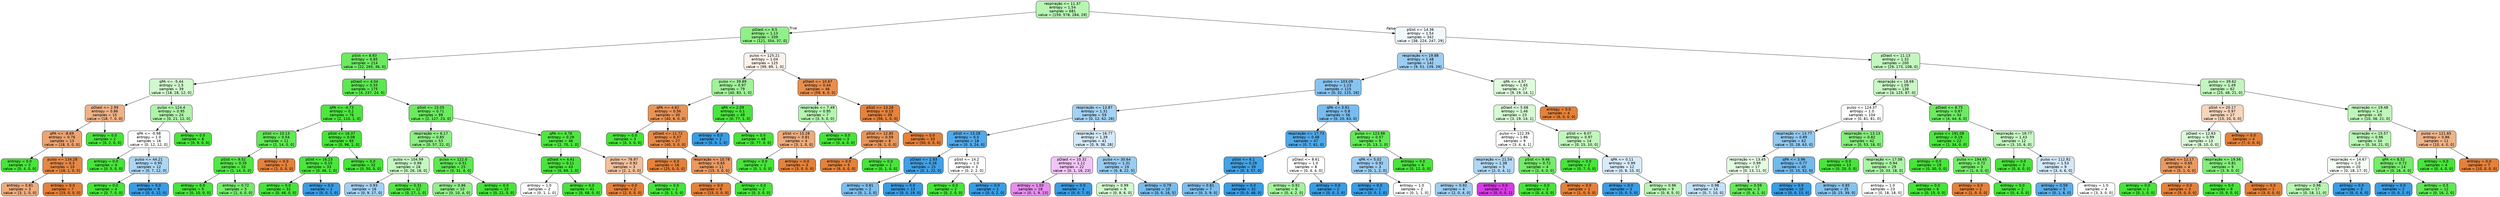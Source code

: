 digraph Tree {
node [shape=box, style="filled, rounded", color="black", fontname="helvetica"] ;
edge [fontname="helvetica"] ;
0 [label="respiração <= 11.37\nentropy = 1.54\nsamples = 681\nvalue = [159, 578, 284, 29]", fillcolor="#b8f5b3"] ;
1 [label="pDiast <= 9.5\nentropy = 1.13\nsamples = 339\nvalue = [121, 354, 37, 0]", fillcolor="#91f089"] ;
0 -> 1 [labeldistance=2.5, labelangle=45, headlabel="True"] ;
2 [label="pSist <= 8.83\nentropy = 0.85\nsamples = 214\nvalue = [22, 265, 36, 0]", fillcolor="#6cea61"] ;
1 -> 2 ;
3 [label="qPA <= -5.44\nentropy = 1.5\nsamples = 39\nvalue = [18, 28, 12, 0]", fillcolor="#d1f8ce"] ;
2 -> 3 ;
4 [label="pDiast <= 2.99\nentropy = 0.86\nsamples = 15\nvalue = [18, 7, 0, 0]", fillcolor="#efb286"] ;
3 -> 4 ;
5 [label="qPA <= -8.69\nentropy = 0.76\nsamples = 13\nvalue = [18, 5, 0, 0]", fillcolor="#eca470"] ;
4 -> 5 ;
6 [label="entropy = 0.0\nsamples = 3\nvalue = [0, 4, 0, 0]", fillcolor="#47e539"] ;
5 -> 6 ;
7 [label="pulso <= 134.28\nentropy = 0.3\nsamples = 10\nvalue = [18, 1, 0, 0]", fillcolor="#e68844"] ;
5 -> 7 ;
8 [label="entropy = 0.81\nsamples = 3\nvalue = [3, 1, 0, 0]", fillcolor="#eeab7b"] ;
7 -> 8 ;
9 [label="entropy = 0.0\nsamples = 7\nvalue = [15, 0, 0, 0]", fillcolor="#e58139"] ;
7 -> 9 ;
10 [label="entropy = 0.0\nsamples = 2\nvalue = [0, 2, 0, 0]", fillcolor="#47e539"] ;
4 -> 10 ;
11 [label="pulso <= 124.4\nentropy = 0.95\nsamples = 24\nvalue = [0, 21, 12, 0]", fillcolor="#b0f4aa"] ;
3 -> 11 ;
12 [label="qPA <= -0.98\nentropy = 1.0\nsamples = 16\nvalue = [0, 12, 12, 0]", fillcolor="#ffffff"] ;
11 -> 12 ;
13 [label="entropy = 0.0\nsamples = 4\nvalue = [0, 5, 0, 0]", fillcolor="#47e539"] ;
12 -> 13 ;
14 [label="pulso <= 44.21\nentropy = 0.95\nsamples = 12\nvalue = [0, 7, 12, 0]", fillcolor="#acd6f4"] ;
12 -> 14 ;
15 [label="entropy = 0.0\nsamples = 4\nvalue = [0, 7, 0, 0]", fillcolor="#47e539"] ;
14 -> 15 ;
16 [label="entropy = 0.0\nsamples = 8\nvalue = [0, 0, 12, 0]", fillcolor="#399de5"] ;
14 -> 16 ;
17 [label="entropy = 0.0\nsamples = 8\nvalue = [0, 9, 0, 0]", fillcolor="#47e539"] ;
11 -> 17 ;
18 [label="pDiast <= 4.04\nentropy = 0.55\nsamples = 175\nvalue = [4, 237, 24, 0]", fillcolor="#5ce850"] ;
2 -> 18 ;
19 [label="qPA <= -4.73\nentropy = 0.2\nsamples = 76\nvalue = [2, 110, 1, 0]", fillcolor="#4ce63e"] ;
18 -> 19 ;
20 [label="pSist <= 10.13\nentropy = 0.54\nsamples = 11\nvalue = [2, 14, 0, 0]", fillcolor="#61e955"] ;
19 -> 20 ;
21 [label="pSist <= 9.52\nentropy = 0.35\nsamples = 10\nvalue = [1, 14, 0, 0]", fillcolor="#54e747"] ;
20 -> 21 ;
22 [label="entropy = 0.0\nsamples = 5\nvalue = [0, 10, 0, 0]", fillcolor="#47e539"] ;
21 -> 22 ;
23 [label="entropy = 0.72\nsamples = 5\nvalue = [1, 4, 0, 0]", fillcolor="#75ec6a"] ;
21 -> 23 ;
24 [label="entropy = 0.0\nsamples = 1\nvalue = [1, 0, 0, 0]", fillcolor="#e58139"] ;
20 -> 24 ;
25 [label="pSist <= 16.37\nentropy = 0.08\nsamples = 65\nvalue = [0, 96, 1, 0]", fillcolor="#49e53b"] ;
19 -> 25 ;
26 [label="pSist <= 16.23\nentropy = 0.15\nsamples = 33\nvalue = [0, 46, 1, 0]", fillcolor="#4be63d"] ;
25 -> 26 ;
27 [label="entropy = 0.0\nsamples = 32\nvalue = [0, 46, 0, 0]", fillcolor="#47e539"] ;
26 -> 27 ;
28 [label="entropy = 0.0\nsamples = 1\nvalue = [0, 0, 1, 0]", fillcolor="#399de5"] ;
26 -> 28 ;
29 [label="entropy = 0.0\nsamples = 32\nvalue = [0, 50, 0, 0]", fillcolor="#47e539"] ;
25 -> 29 ;
30 [label="pSist <= 15.05\nentropy = 0.71\nsamples = 99\nvalue = [2, 127, 23, 0]", fillcolor="#6bea5f"] ;
18 -> 30 ;
31 [label="respiração <= 6.17\nentropy = 0.85\nsamples = 53\nvalue = [0, 57, 22, 0]", fillcolor="#8eef85"] ;
30 -> 31 ;
32 [label="pulso <= 104.99\nentropy = 0.98\nsamples = 28\nvalue = [0, 26, 18, 0]", fillcolor="#c6f7c2"] ;
31 -> 32 ;
33 [label="entropy = 0.93\nsamples = 16\nvalue = [0, 9, 17, 0]", fillcolor="#a2d1f3"] ;
32 -> 33 ;
34 [label="entropy = 0.31\nsamples = 12\nvalue = [0, 17, 1, 0]", fillcolor="#52e745"] ;
32 -> 34 ;
35 [label="pulso <= 122.0\nentropy = 0.51\nsamples = 25\nvalue = [0, 31, 4, 0]", fillcolor="#5fe853"] ;
31 -> 35 ;
36 [label="entropy = 0.86\nsamples = 10\nvalue = [0, 10, 4, 0]", fillcolor="#91ef88"] ;
35 -> 36 ;
37 [label="entropy = 0.0\nsamples = 15\nvalue = [0, 21, 0, 0]", fillcolor="#47e539"] ;
35 -> 37 ;
38 [label="qPA <= 4.76\nentropy = 0.29\nsamples = 46\nvalue = [2, 70, 1, 0]", fillcolor="#4fe641"] ;
30 -> 38 ;
39 [label="pDiast <= 4.41\nentropy = 0.11\nsamples = 43\nvalue = [0, 69, 1, 0]", fillcolor="#4ae53c"] ;
38 -> 39 ;
40 [label="entropy = 1.0\nsamples = 2\nvalue = [0, 1, 1, 0]", fillcolor="#ffffff"] ;
39 -> 40 ;
41 [label="entropy = 0.0\nsamples = 41\nvalue = [0, 68, 0, 0]", fillcolor="#47e539"] ;
39 -> 41 ;
42 [label="pulso <= 76.97\nentropy = 0.92\nsamples = 3\nvalue = [2, 1, 0, 0]", fillcolor="#f2c09c"] ;
38 -> 42 ;
43 [label="entropy = 0.0\nsamples = 2\nvalue = [2, 0, 0, 0]", fillcolor="#e58139"] ;
42 -> 43 ;
44 [label="entropy = 0.0\nsamples = 1\nvalue = [0, 1, 0, 0]", fillcolor="#47e539"] ;
42 -> 44 ;
45 [label="pulso <= 125.21\nentropy = 1.04\nsamples = 125\nvalue = [99, 89, 1, 0]", fillcolor="#fcf2eb"] ;
1 -> 45 ;
46 [label="pulso <= 39.89\nentropy = 0.97\nsamples = 79\nvalue = [40, 83, 1, 0]", fillcolor="#a1f29a"] ;
45 -> 46 ;
47 [label="qPA <= 4.62\nentropy = 0.56\nsamples = 30\nvalue = [40, 6, 0, 0]", fillcolor="#e99457"] ;
46 -> 47 ;
48 [label="entropy = 0.0\nsamples = 3\nvalue = [0, 3, 0, 0]", fillcolor="#47e539"] ;
47 -> 48 ;
49 [label="pDiast <= 11.72\nentropy = 0.37\nsamples = 27\nvalue = [40, 3, 0, 0]", fillcolor="#e78a48"] ;
47 -> 49 ;
50 [label="entropy = 0.0\nsamples = 16\nvalue = [25, 0, 0, 0]", fillcolor="#e58139"] ;
49 -> 50 ;
51 [label="respiração <= 10.78\nentropy = 0.65\nsamples = 11\nvalue = [15, 3, 0, 0]", fillcolor="#ea9a61"] ;
49 -> 51 ;
52 [label="entropy = 0.0\nsamples = 9\nvalue = [15, 0, 0, 0]", fillcolor="#e58139"] ;
51 -> 52 ;
53 [label="entropy = 0.0\nsamples = 2\nvalue = [0, 3, 0, 0]", fillcolor="#47e539"] ;
51 -> 53 ;
54 [label="qPA <= 2.09\nentropy = 0.1\nsamples = 49\nvalue = [0, 77, 1, 0]", fillcolor="#49e53c"] ;
46 -> 54 ;
55 [label="entropy = 0.0\nsamples = 1\nvalue = [0, 0, 1, 0]", fillcolor="#399de5"] ;
54 -> 55 ;
56 [label="entropy = 0.0\nsamples = 48\nvalue = [0, 77, 0, 0]", fillcolor="#47e539"] ;
54 -> 56 ;
57 [label="pDiast <= 10.67\nentropy = 0.44\nsamples = 46\nvalue = [59, 6, 0, 0]", fillcolor="#e88e4d"] ;
45 -> 57 ;
58 [label="respiração <= 7.49\nentropy = 0.95\nsamples = 7\nvalue = [3, 5, 0, 0]", fillcolor="#b5f5b0"] ;
57 -> 58 ;
59 [label="pSist <= 15.28\nentropy = 0.81\nsamples = 4\nvalue = [3, 1, 0, 0]", fillcolor="#eeab7b"] ;
58 -> 59 ;
60 [label="entropy = 0.0\nsamples = 1\nvalue = [0, 1, 0, 0]", fillcolor="#47e539"] ;
59 -> 60 ;
61 [label="entropy = 0.0\nsamples = 3\nvalue = [3, 0, 0, 0]", fillcolor="#e58139"] ;
59 -> 61 ;
62 [label="entropy = 0.0\nsamples = 3\nvalue = [0, 4, 0, 0]", fillcolor="#47e539"] ;
58 -> 62 ;
63 [label="pSist <= 13.28\nentropy = 0.13\nsamples = 39\nvalue = [56, 1, 0, 0]", fillcolor="#e5833d"] ;
57 -> 63 ;
64 [label="pSist <= 12.85\nentropy = 0.59\nsamples = 6\nvalue = [6, 1, 0, 0]", fillcolor="#e9965a"] ;
63 -> 64 ;
65 [label="entropy = 0.0\nsamples = 5\nvalue = [6, 0, 0, 0]", fillcolor="#e58139"] ;
64 -> 65 ;
66 [label="entropy = 0.0\nsamples = 1\nvalue = [0, 1, 0, 0]", fillcolor="#47e539"] ;
64 -> 66 ;
67 [label="entropy = 0.0\nsamples = 33\nvalue = [50, 0, 0, 0]", fillcolor="#e58139"] ;
63 -> 67 ;
68 [label="pSist <= 14.36\nentropy = 1.54\nsamples = 342\nvalue = [38, 224, 247, 29]", fillcolor="#f0f8fd"] ;
0 -> 68 [labeldistance=2.5, labelangle=-45, headlabel="False"] ;
69 [label="respiração <= 19.88\nentropy = 1.48\nsamples = 142\nvalue = [9, 51, 139, 29]", fillcolor="#9dcef2"] ;
68 -> 69 ;
70 [label="pulso <= 103.09\nentropy = 1.23\nsamples = 115\nvalue = [0, 32, 125, 28]", fillcolor="#87c3ef"] ;
69 -> 70 ;
71 [label="respiração <= 13.87\nentropy = 1.31\nsamples = 59\nvalue = [0, 12, 62, 28]", fillcolor="#a4d2f3"] ;
70 -> 71 ;
72 [label="pSist <= 13.28\nentropy = 0.5\nsamples = 18\nvalue = [0, 3, 24, 0]", fillcolor="#52a9e8"] ;
71 -> 72 ;
73 [label="pDiast <= 2.93\nentropy = 0.26\nsamples = 15\nvalue = [0, 1, 22, 0]", fillcolor="#42a1e6"] ;
72 -> 73 ;
74 [label="entropy = 0.81\nsamples = 2\nvalue = [0, 1, 3, 0]", fillcolor="#7bbeee"] ;
73 -> 74 ;
75 [label="entropy = 0.0\nsamples = 13\nvalue = [0, 0, 19, 0]", fillcolor="#399de5"] ;
73 -> 75 ;
76 [label="pSist <= 14.2\nentropy = 1.0\nsamples = 3\nvalue = [0, 2, 2, 0]", fillcolor="#ffffff"] ;
72 -> 76 ;
77 [label="entropy = 0.0\nsamples = 2\nvalue = [0, 2, 0, 0]", fillcolor="#47e539"] ;
76 -> 77 ;
78 [label="entropy = 0.0\nsamples = 1\nvalue = [0, 0, 2, 0]", fillcolor="#399de5"] ;
76 -> 78 ;
79 [label="respiração <= 16.77\nentropy = 1.39\nsamples = 41\nvalue = [0, 9, 38, 28]", fillcolor="#d5eaf9"] ;
71 -> 79 ;
80 [label="pDiast <= 10.32\nentropy = 1.12\nsamples = 22\nvalue = [0, 1, 16, 23]", fillcolor="#f3c5f7"] ;
79 -> 80 ;
81 [label="entropy = 1.03\nsamples = 18\nvalue = [0, 1, 9, 23]", fillcolor="#e88cf0"] ;
80 -> 81 ;
82 [label="entropy = 0.0\nsamples = 4\nvalue = [0, 0, 7, 0]", fillcolor="#399de5"] ;
80 -> 82 ;
83 [label="pulso <= 30.64\nentropy = 1.31\nsamples = 19\nvalue = [0, 8, 22, 5]", fillcolor="#98ccf2"] ;
79 -> 83 ;
84 [label="entropy = 0.99\nsamples = 9\nvalue = [0, 8, 6, 0]", fillcolor="#d1f8ce"] ;
83 -> 84 ;
85 [label="entropy = 0.79\nsamples = 10\nvalue = [0, 0, 16, 5]", fillcolor="#77bced"] ;
83 -> 85 ;
86 [label="qPA <= 3.91\nentropy = 0.8\nsamples = 56\nvalue = [0, 20, 63, 0]", fillcolor="#78bced"] ;
70 -> 86 ;
87 [label="respiração <= 17.73\nentropy = 0.48\nsamples = 47\nvalue = [0, 7, 61, 0]", fillcolor="#50a8e8"] ;
86 -> 87 ;
88 [label="pSist <= 6.1\nentropy = 0.29\nsamples = 39\nvalue = [0, 3, 57, 0]", fillcolor="#43a2e6"] ;
87 -> 88 ;
89 [label="entropy = 0.81\nsamples = 7\nvalue = [0, 3, 9, 0]", fillcolor="#7bbeee"] ;
88 -> 89 ;
90 [label="entropy = 0.0\nsamples = 32\nvalue = [0, 0, 48, 0]", fillcolor="#399de5"] ;
88 -> 90 ;
91 [label="pDiast <= 8.61\nentropy = 1.0\nsamples = 8\nvalue = [0, 4, 4, 0]", fillcolor="#ffffff"] ;
87 -> 91 ;
92 [label="entropy = 0.92\nsamples = 6\nvalue = [0, 4, 2, 0]", fillcolor="#a3f29c"] ;
91 -> 92 ;
93 [label="entropy = 0.0\nsamples = 2\nvalue = [0, 0, 2, 0]", fillcolor="#399de5"] ;
91 -> 93 ;
94 [label="pulso <= 123.98\nentropy = 0.57\nsamples = 9\nvalue = [0, 13, 2, 0]", fillcolor="#63e957"] ;
86 -> 94 ;
95 [label="qPA <= 5.02\nentropy = 0.92\nsamples = 3\nvalue = [0, 1, 2, 0]", fillcolor="#9ccef2"] ;
94 -> 95 ;
96 [label="entropy = 0.0\nsamples = 1\nvalue = [0, 0, 1, 0]", fillcolor="#399de5"] ;
95 -> 96 ;
97 [label="entropy = 1.0\nsamples = 2\nvalue = [0, 1, 1, 0]", fillcolor="#ffffff"] ;
95 -> 97 ;
98 [label="entropy = 0.0\nsamples = 6\nvalue = [0, 12, 0, 0]", fillcolor="#47e539"] ;
94 -> 98 ;
99 [label="qPA <= 4.57\nentropy = 1.65\nsamples = 27\nvalue = [9, 19, 14, 1]", fillcolor="#dffbdd"] ;
69 -> 99 ;
100 [label="pDiast <= 5.68\nentropy = 1.46\nsamples = 23\nvalue = [3, 19, 14, 1]", fillcolor="#d7f9d4"] ;
99 -> 100 ;
101 [label="pulso <= 122.39\nentropy = 1.86\nsamples = 9\nvalue = [3, 4, 4, 1]", fillcolor="#ffffff"] ;
100 -> 101 ;
102 [label="respiração <= 21.54\nentropy = 1.38\nsamples = 5\nvalue = [2, 0, 4, 1]", fillcolor="#b0d8f5"] ;
101 -> 102 ;
103 [label="entropy = 0.92\nsamples = 4\nvalue = [2, 0, 4, 0]", fillcolor="#9ccef2"] ;
102 -> 103 ;
104 [label="entropy = 0.0\nsamples = 1\nvalue = [0, 0, 0, 1]", fillcolor="#d739e5"] ;
102 -> 104 ;
105 [label="pSist <= 9.46\nentropy = 0.72\nsamples = 4\nvalue = [1, 4, 0, 0]", fillcolor="#75ec6a"] ;
101 -> 105 ;
106 [label="entropy = 0.0\nsamples = 3\nvalue = [0, 4, 0, 0]", fillcolor="#47e539"] ;
105 -> 106 ;
107 [label="entropy = 0.0\nsamples = 1\nvalue = [1, 0, 0, 0]", fillcolor="#e58139"] ;
105 -> 107 ;
108 [label="pSist <= 9.07\nentropy = 0.97\nsamples = 14\nvalue = [0, 15, 10, 0]", fillcolor="#c2f6bd"] ;
100 -> 108 ;
109 [label="entropy = 0.0\nsamples = 2\nvalue = [0, 7, 0, 0]", fillcolor="#47e539"] ;
108 -> 109 ;
110 [label="qPA <= 0.11\nentropy = 0.99\nsamples = 12\nvalue = [0, 8, 10, 0]", fillcolor="#d7ebfa"] ;
108 -> 110 ;
111 [label="entropy = 0.0\nsamples = 3\nvalue = [0, 0, 5, 0]", fillcolor="#399de5"] ;
110 -> 111 ;
112 [label="entropy = 0.96\nsamples = 9\nvalue = [0, 8, 5, 0]", fillcolor="#baf5b5"] ;
110 -> 112 ;
113 [label="entropy = 0.0\nsamples = 4\nvalue = [6, 0, 0, 0]", fillcolor="#e58139"] ;
99 -> 113 ;
114 [label="pDiast <= 11.13\nentropy = 1.32\nsamples = 200\nvalue = [29, 173, 108, 0]", fillcolor="#c4f7bf"] ;
68 -> 114 ;
115 [label="respiração <= 18.69\nentropy = 1.09\nsamples = 138\nvalue = [4, 125, 87, 0]", fillcolor="#c9f7c5"] ;
114 -> 115 ;
116 [label="pulso <= 124.37\nentropy = 1.0\nsamples = 104\nvalue = [0, 81, 81, 0]", fillcolor="#ffffff"] ;
115 -> 116 ;
117 [label="respiração <= 13.77\nentropy = 0.89\nsamples = 62\nvalue = [0, 28, 63, 0]", fillcolor="#91c9f1"] ;
116 -> 117 ;
118 [label="respiração <= 13.45\nentropy = 0.99\nsamples = 17\nvalue = [0, 13, 11, 0]", fillcolor="#e3fbe1"] ;
117 -> 118 ;
119 [label="entropy = 0.98\nsamples = 14\nvalue = [0, 7, 10, 0]", fillcolor="#c4e2f7"] ;
118 -> 119 ;
120 [label="entropy = 0.59\nsamples = 3\nvalue = [0, 6, 1, 0]", fillcolor="#66e95a"] ;
118 -> 120 ;
121 [label="qPA <= 3.96\nentropy = 0.77\nsamples = 45\nvalue = [0, 15, 52, 0]", fillcolor="#72b9ec"] ;
117 -> 121 ;
122 [label="entropy = 0.0\nsamples = 10\nvalue = [0, 0, 13, 0]", fillcolor="#399de5"] ;
121 -> 122 ;
123 [label="entropy = 0.85\nsamples = 35\nvalue = [0, 15, 39, 0]", fillcolor="#85c3ef"] ;
121 -> 123 ;
124 [label="respiração <= 13.13\nentropy = 0.82\nsamples = 42\nvalue = [0, 53, 18, 0]", fillcolor="#85ee7c"] ;
116 -> 124 ;
125 [label="entropy = 0.0\nsamples = 13\nvalue = [0, 20, 0, 0]", fillcolor="#47e539"] ;
124 -> 125 ;
126 [label="respiração <= 17.08\nentropy = 0.94\nsamples = 29\nvalue = [0, 33, 18, 0]", fillcolor="#abf3a5"] ;
124 -> 126 ;
127 [label="entropy = 1.0\nsamples = 23\nvalue = [0, 18, 18, 0]", fillcolor="#ffffff"] ;
126 -> 127 ;
128 [label="entropy = 0.0\nsamples = 6\nvalue = [0, 15, 0, 0]", fillcolor="#47e539"] ;
126 -> 128 ;
129 [label="pDiast <= 8.75\nentropy = 0.87\nsamples = 34\nvalue = [4, 44, 6, 0]", fillcolor="#6dea62"] ;
115 -> 129 ;
130 [label="pulso <= 191.08\nentropy = 0.19\nsamples = 22\nvalue = [1, 34, 0, 0]", fillcolor="#4ce63f"] ;
129 -> 130 ;
131 [label="entropy = 0.0\nsamples = 19\nvalue = [0, 30, 0, 0]", fillcolor="#47e539"] ;
130 -> 131 ;
132 [label="pulso <= 194.65\nentropy = 0.72\nsamples = 3\nvalue = [1, 4, 0, 0]", fillcolor="#75ec6a"] ;
130 -> 132 ;
133 [label="entropy = 0.0\nsamples = 1\nvalue = [1, 0, 0, 0]", fillcolor="#e58139"] ;
132 -> 133 ;
134 [label="entropy = 0.0\nsamples = 2\nvalue = [0, 4, 0, 0]", fillcolor="#47e539"] ;
132 -> 134 ;
135 [label="respiração <= 19.77\nentropy = 1.43\nsamples = 12\nvalue = [3, 10, 6, 0]", fillcolor="#c6f7c2"] ;
129 -> 135 ;
136 [label="entropy = 0.0\nsamples = 3\nvalue = [0, 6, 0, 0]", fillcolor="#47e539"] ;
135 -> 136 ;
137 [label="pulso <= 112.92\nentropy = 1.53\nsamples = 9\nvalue = [3, 4, 6, 0]", fillcolor="#d3e9f9"] ;
135 -> 137 ;
138 [label="entropy = 0.59\nsamples = 5\nvalue = [0, 1, 6, 0]", fillcolor="#5aade9"] ;
137 -> 138 ;
139 [label="entropy = 1.0\nsamples = 4\nvalue = [3, 3, 0, 0]", fillcolor="#ffffff"] ;
137 -> 139 ;
140 [label="pulso <= 39.62\nentropy = 1.49\nsamples = 62\nvalue = [25, 48, 21, 0]", fillcolor="#c2f6bd"] ;
114 -> 140 ;
141 [label="pSist <= 20.17\nentropy = 0.97\nsamples = 17\nvalue = [15, 10, 0, 0]", fillcolor="#f6d5bd"] ;
140 -> 141 ;
142 [label="pDiast <= 12.63\nentropy = 0.99\nsamples = 13\nvalue = [8, 10, 0, 0]", fillcolor="#dafad7"] ;
141 -> 142 ;
143 [label="pDiast <= 12.17\nentropy = 0.65\nsamples = 4\nvalue = [5, 1, 0, 0]", fillcolor="#ea9a61"] ;
142 -> 143 ;
144 [label="entropy = 0.0\nsamples = 1\nvalue = [0, 1, 0, 0]", fillcolor="#47e539"] ;
143 -> 144 ;
145 [label="entropy = 0.0\nsamples = 3\nvalue = [5, 0, 0, 0]", fillcolor="#e58139"] ;
143 -> 145 ;
146 [label="respiração <= 19.56\nentropy = 0.81\nsamples = 9\nvalue = [3, 9, 0, 0]", fillcolor="#84ee7b"] ;
142 -> 146 ;
147 [label="entropy = 0.0\nsamples = 8\nvalue = [0, 9, 0, 0]", fillcolor="#47e539"] ;
146 -> 147 ;
148 [label="entropy = 0.0\nsamples = 1\nvalue = [3, 0, 0, 0]", fillcolor="#e58139"] ;
146 -> 148 ;
149 [label="entropy = 0.0\nsamples = 4\nvalue = [7, 0, 0, 0]", fillcolor="#e58139"] ;
141 -> 149 ;
150 [label="respiração <= 19.48\nentropy = 1.4\nsamples = 45\nvalue = [10, 38, 21, 0]", fillcolor="#bef6b9"] ;
140 -> 150 ;
151 [label="respiração <= 15.57\nentropy = 0.96\nsamples = 34\nvalue = [0, 34, 21, 0]", fillcolor="#b9f5b3"] ;
150 -> 151 ;
152 [label="respiração <= 14.67\nentropy = 1.0\nsamples = 20\nvalue = [0, 18, 17, 0]", fillcolor="#f5fef4"] ;
151 -> 152 ;
153 [label="entropy = 0.96\nsamples = 17\nvalue = [0, 18, 11, 0]", fillcolor="#b7f5b2"] ;
152 -> 153 ;
154 [label="entropy = 0.0\nsamples = 3\nvalue = [0, 0, 6, 0]", fillcolor="#399de5"] ;
152 -> 154 ;
155 [label="qPA <= 8.52\nentropy = 0.72\nsamples = 14\nvalue = [0, 16, 4, 0]", fillcolor="#75ec6a"] ;
151 -> 155 ;
156 [label="entropy = 0.0\nsamples = 2\nvalue = [0, 0, 2, 0]", fillcolor="#399de5"] ;
155 -> 156 ;
157 [label="entropy = 0.5\nsamples = 12\nvalue = [0, 16, 2, 0]", fillcolor="#5ee852"] ;
155 -> 157 ;
158 [label="pulso <= 121.65\nentropy = 0.86\nsamples = 11\nvalue = [10, 4, 0, 0]", fillcolor="#efb388"] ;
150 -> 158 ;
159 [label="entropy = 0.0\nsamples = 4\nvalue = [0, 4, 0, 0]", fillcolor="#47e539"] ;
158 -> 159 ;
160 [label="entropy = 0.0\nsamples = 7\nvalue = [10, 0, 0, 0]", fillcolor="#e58139"] ;
158 -> 160 ;
}